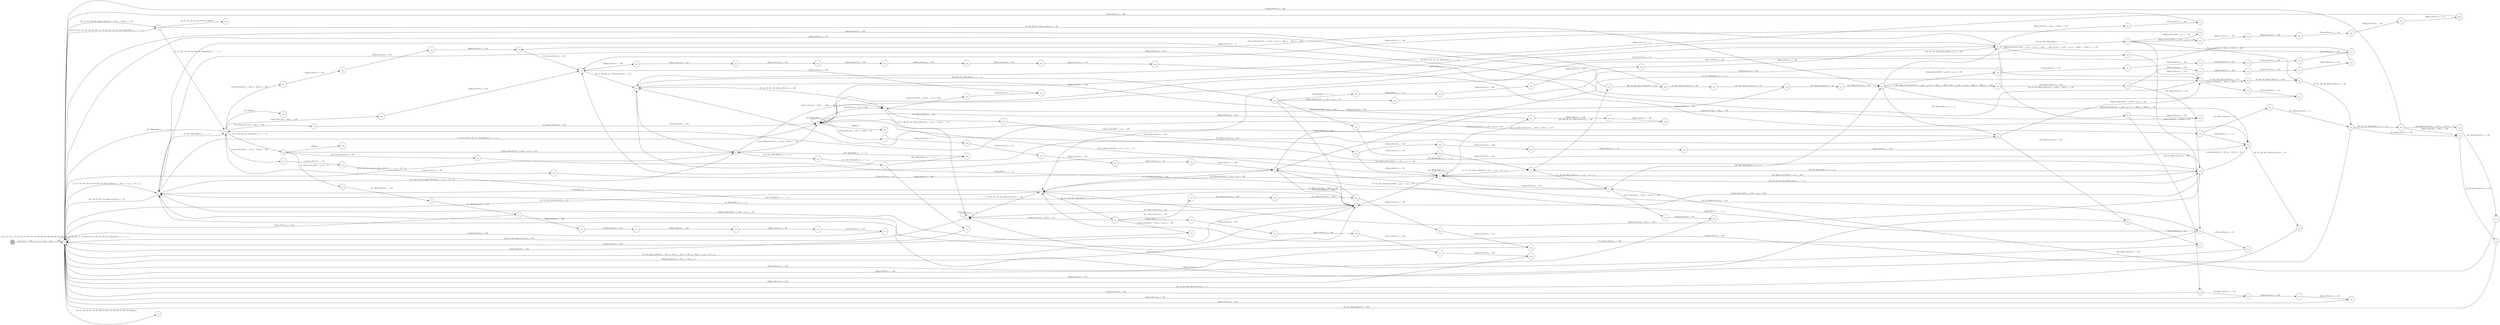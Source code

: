 digraph EFSM{
  graph [rankdir="LR", fontname="Latin Modern Math"];
  node [color="black", fillcolor="white", shape="circle", style="filled", fontname="Latin Modern Math"];
  edge [fontname="Latin Modern Math"];

  s0[fillcolor="gray", label=<s<sub>0</sub>>];
  s1[label=<s<sub>1</sub>>];
  s2[label=<s<sub>2</sub>>];
  s3[label=<s<sub>3</sub>>];
  s4[label=<s<sub>4</sub>>];
  s5[label=<s<sub>5</sub>>];
  s6[label=<s<sub>6</sub>>];
  s7[label=<s<sub>7</sub>>];
  s8[label=<s<sub>8</sub>>];
  s9[label=<s<sub>9</sub>>];
  s10[label=<s<sub>10</sub>>];
  s11[label=<s<sub>11</sub>>];
  s12[label=<s<sub>12</sub>>];
  s16[label=<s<sub>16</sub>>];
  s17[label=<s<sub>17</sub>>];
  s18[label=<s<sub>18</sub>>];
  s19[label=<s<sub>19</sub>>];
  s26[label=<s<sub>26</sub>>];
  s27[label=<s<sub>27</sub>>];
  s28[label=<s<sub>28</sub>>];
  s29[label=<s<sub>29</sub>>];
  s32[label=<s<sub>32</sub>>];
  s42[label=<s<sub>42</sub>>];
  s44[label=<s<sub>44</sub>>];
  s45[label=<s<sub>45</sub>>];
  s46[label=<s<sub>46</sub>>];
  s47[label=<s<sub>47</sub>>];
  s48[label=<s<sub>48</sub>>];
  s49[label=<s<sub>49</sub>>];
  s55[label=<s<sub>55</sub>>];
  s56[label=<s<sub>56</sub>>];
  s60[label=<s<sub>60</sub>>];
  s61[label=<s<sub>61</sub>>];
  s64[label=<s<sub>64</sub>>];
  s67[label=<s<sub>67</sub>>];
  s68[label=<s<sub>68</sub>>];
  s69[label=<s<sub>69</sub>>];
  s70[label=<s<sub>70</sub>>];
  s71[label=<s<sub>71</sub>>];
  s75[label=<s<sub>75</sub>>];
  s76[label=<s<sub>76</sub>>];
  s77[label=<s<sub>77</sub>>];
  s95[label=<s<sub>95</sub>>];
  s96[label=<s<sub>96</sub>>];
  s97[label=<s<sub>97</sub>>];
  s106[label=<s<sub>106</sub>>];
  s107[label=<s<sub>107</sub>>];
  s108[label=<s<sub>108</sub>>];
  s109[label=<s<sub>109</sub>>];
  s110[label=<s<sub>110</sub>>];
  s114[label=<s<sub>114</sub>>];
  s115[label=<s<sub>115</sub>>];
  s116[label=<s<sub>116</sub>>];
  s119[label=<s<sub>119</sub>>];
  s126[label=<s<sub>126</sub>>];
  s151[label=<s<sub>151</sub>>];
  s163[label=<s<sub>163</sub>>];
  s165[label=<s<sub>165</sub>>];
  s166[label=<s<sub>166</sub>>];
  s167[label=<s<sub>167</sub>>];
  s168[label=<s<sub>168</sub>>];
  s169[label=<s<sub>169</sub>>];
  s170[label=<s<sub>170</sub>>];
  s173[label=<s<sub>173</sub>>];
  s184[label=<s<sub>184</sub>>];
  s188[label=<s<sub>188</sub>>];
  s189[label=<s<sub>189</sub>>];
  s190[label=<s<sub>190</sub>>];
  s191[label=<s<sub>191</sub>>];
  s192[label=<s<sub>192</sub>>];
  s199[label=<s<sub>199</sub>>];
  s203[label=<s<sub>203</sub>>];
  s204[label=<s<sub>204</sub>>];
  s205[label=<s<sub>205</sub>>];
  s207[label=<s<sub>207</sub>>];
  s218[label=<s<sub>218</sub>>];
  s231[label=<s<sub>231</sub>>];
  s232[label=<s<sub>232</sub>>];
  s233[label=<s<sub>233</sub>>];
  s245[label=<s<sub>245</sub>>];
  s246[label=<s<sub>246</sub>>];
  s247[label=<s<sub>247</sub>>];
  s248[label=<s<sub>248</sub>>];
  s249[label=<s<sub>249</sub>>];
  s260[label=<s<sub>260</sub>>];
  s277[label=<s<sub>277</sub>>];
  s278[label=<s<sub>278</sub>>];
  s279[label=<s<sub>279</sub>>];
  s282[label=<s<sub>282</sub>>];
  s283[label=<s<sub>283</sub>>];
  s284[label=<s<sub>284</sub>>];
  s285[label=<s<sub>285</sub>>];
  s286[label=<s<sub>286</sub>>];
  s287[label=<s<sub>287</sub>>];
  s288[label=<s<sub>288</sub>>];
  s297[label=<s<sub>297</sub>>];
  s298[label=<s<sub>298</sub>>];
  s299[label=<s<sub>299</sub>>];
  s300[label=<s<sub>300</sub>>];
  s303[label=<s<sub>303</sub>>];
  s314[label=<s<sub>314</sub>>];
  s315[label=<s<sub>315</sub>>];
  s316[label=<s<sub>316</sub>>];
  s322[label=<s<sub>322</sub>>];
  s326[label=<s<sub>326</sub>>];
  s335[label=<s<sub>335</sub>>];
  s336[label=<s<sub>336</sub>>];
  s347[label=<s<sub>347</sub>>];
  s365[label=<s<sub>365</sub>>];
  s370[label=<s<sub>370</sub>>];
  s380[label=<s<sub>380</sub>>];
  s383[label=<s<sub>383</sub>>];
  s389[label=<s<sub>389</sub>>];
  s390[label=<s<sub>390</sub>>];
  s394[label=<s<sub>394</sub>>];
  s395[label=<s<sub>395</sub>>];
  s396[label=<s<sub>396</sub>>];
  s397[label=<s<sub>397</sub>>];
  s398[label=<s<sub>398</sub>>];
  s399[label=<s<sub>399</sub>>];
  s402[label=<s<sub>402</sub>>];
  s415[label=<s<sub>415</sub>>];
  s418[label=<s<sub>418</sub>>];
  s419[label=<s<sub>419</sub>>];
  s421[label=<s<sub>421</sub>>];
  s422[label=<s<sub>422</sub>>];
  s431[label=<s<sub>431</sub>>];
  s432[label=<s<sub>432</sub>>];
  s433[label=<s<sub>433</sub>>];
  s474[label=<s<sub>474</sub>>];
  s475[label=<s<sub>475</sub>>];
  s498[label=<s<sub>498</sub>>];
  s499[label=<s<sub>499</sub>>];
  s510[label=<s<sub>510</sub>>];
  s511[label=<s<sub>511</sub>>];
  s512[label=<s<sub>512</sub>>];
  s513[label=<s<sub>513</sub>>];
  s514[label=<s<sub>514</sub>>];
  s515[label=<s<sub>515</sub>>];
  s518[label=<s<sub>518</sub>>];
  s519[label=<s<sub>519</sub>>];
  s520[label=<s<sub>520</sub>>];
  s521[label=<s<sub>521</sub>>];
  s522[label=<s<sub>522</sub>>];
  s530[label=<s<sub>530</sub>>];
  s531[label=<s<sub>531</sub>>];

  s0->s1[label=<<i> [1]start:2/o<sub>1</sub> := 200, o<sub>2</sub> := 3, o<sub>3</sub> := 0&#91;r<sub>3</sub> := 150, r<sub>2</sub> := 250&#93;</i>>];
  s4->s5[label=<<i> [5]moveEast:0&#91;r<sub>3</sub> &gt; 3&#93;/o<sub>1</sub> := 200</i>>];
  s12->s7[label=<<i> [13, 330]moveEast:0&#91;r<sub>2</sub> &gt; 347&#93;/o<sub>1</sub> := 400</i>>];
  s7->s2[label=<<i> [14]shieldHit:1/o<sub>1</sub> := -1 + i<sub>0</sub></i>>];
  s16->s17[label=<<i> [17]moveWest:0&#91;!(!(448 &gt; r<sub>2</sub>&or;448 &gt; r<sub>2</sub>)&or;!(r<sub>2</sub> &gt; -200&or;r<sub>2</sub> &gt; -200))&#93;/o<sub>1</sub> := 350</i>>];
  s17->s18[label=<<i> [18, 281]moveWest:0/o<sub>1</sub> := 300</i>>];
  s27->s28[label=<<i> [28]moveWest:0&#91;!(!(448 &gt; r<sub>2</sub>&or;448 &gt; r<sub>2</sub>)&or;!(r<sub>2</sub> &gt; -200&or;r<sub>2</sub> &gt; -200))&#93;/o<sub>1</sub> := 100</i>>];
  s10->s7[label=<<i> [40, 85]moveEast:0&#91;!(r<sub>3</sub> &gt; 1&or;r<sub>3</sub> &gt; 1)&#93;/o<sub>1</sub> := 100</i>>];
  s42->s8[label=<<i> [43]shieldHit:1/o<sub>1</sub> := -1 + i<sub>0</sub></i>>];
  s47->s48[label=<<i> [48, 440]moveEast:0/o<sub>1</sub> := 300</i>>];
  s55->s56[label=<<i> [56, 243]moveWest:0&#91;r<sub>3</sub> &gt; 100&#93;/o<sub>1</sub> := 150</i>>];
  s56->s4[label=<<i> [57, 244]moveWest:0/o<sub>1</sub> := 100</i>>];
  s4->s4[label=<<i> [58, 325]shieldHit:1/o<sub>1</sub> := -1 + i<sub>0</sub></i>>];
  s16->s60[label=<<i> [60]moveEast:0&#91;r<sub>3</sub> &gt; 100, r<sub>3</sub> &gt; 100&#93;/o<sub>1</sub> := 150</i>>];
  s60->s61[label=<<i> [61]moveEast:0/o<sub>1</sub> := 200</i>>];
  s61->s1[label=<<i> [62]moveEast:0/o<sub>1</sub> := 250</i>>];
  s9->s55[label=<<i> [66, 311]shieldHit:1/o<sub>1</sub> := -1 + i<sub>0</sub></i>>];
  s67->s68[label=<<i> [68, 131]moveWest:0/o<sub>1</sub> := 200</i>>];
  s68->s69[label=<<i> [69, 132]moveWest:0/o<sub>1</sub> := 150</i>>];
  s69->s70[label=<<i> [70, 537]moveWest:0/o<sub>1</sub> := 100</i>>];
  s70->s71[label=<<i> [71]moveWest:0/o<sub>1</sub> := 50</i>>];
  s71->s2[label=<<i> [72]moveWest:0/o<sub>1</sub> := 0</i>>];
  s67->s75[label=<<i> [75, 103]moveEast:0&#91;327 &gt; r<sub>2</sub>&#93;/o<sub>1</sub> := 50</i>>];
  s75->s76[label=<<i> [76, 104]moveEast:0/o<sub>1</sub> := 100</i>>];
  s76->s77[label=<<i> [77, 105]moveEast:0/o<sub>1</sub> := 150</i>>];
  s77->s1[label=<<i> [78]moveWest:0/o<sub>1</sub> := 100</i>>];
  s4->s10[label=<<i> [39, 84, 452]moveEast:0&#91;!(r<sub>3</sub> &gt; 3&or;r<sub>3</sub> &gt; 3)&#93;/o<sub>1</sub> := 50</i>>];
  s9->s6[label=<<i> [88, 480]moveWest:0/o<sub>1</sub> := 150</i>>];
  s7->s8[label=<<i> [8, 41, 86, 90]moveEast:0/o<sub>1</sub> := 150</i>>];
  s8->s9[label=<<i> [9, 87, 91]moveEast:0/o<sub>1</sub> := 200</i>>];
  s9->s2[label=<<i> [92, 360]alienHit:1/o<sub>1</sub> := 1 + i<sub>0</sub></i>>];
  s2->s4[label=<<i> [15, 38, 83, 93, 211, 382, 413, 451]alienHit:1/o<sub>1</sub> := 1 + i<sub>0</sub></i>>];
  s96->s97[label=<<i> [97, 497]moveEast:0/o<sub>1</sub> := 350</i>>];
  s97->s1[label=<<i> [98]moveWest:0/o<sub>1</sub> := 300</i>>];
  s2->s55[label=<<i> [73, 101, 129]shieldHit:1/o<sub>1</sub> := -1 + i<sub>0</sub></i>>];
  s77->s106[label=<<i> [106]moveEast:0/o<sub>1</sub> := 200</i>>];
  s106->s107[label=<<i> [107]moveEast:0/o<sub>1</sub> := 250</i>>];
  s107->s108[label=<<i> [108]moveEast:0/o<sub>1</sub> := 300</i>>];
  s108->s109[label=<<i> [109]moveEast:0/o<sub>1</sub> := 350</i>>];
  s109->s110[label=<<i> [110]moveEast:0/o<sub>1</sub> := 400</i>>];
  s110->s1[label=<<i> [111]moveWest:0/o<sub>1</sub> := 350</i>>];
  s55->s114[label=<<i> [114]moveWest:0&#91;!(r<sub>3</sub> &gt; 100&or;r<sub>3</sub> &gt; 100)&#93;/o<sub>1</sub> := 300</i>>];
  s114->s115[label=<<i> [115]moveWest:0/o<sub>1</sub> := 250</i>>];
  s115->s116[label=<<i> [116]moveWest:0/o<sub>1</sub> := 200</i>>];
  s116->s8[label=<<i> [117]moveWest:0/o<sub>1</sub> := 150</i>>];
  s8->s42[label=<<i> [42, 118, 253]moveWest:0/o<sub>1</sub> := 100</i>>];
  s42->s119[label=<<i> [119]moveWest:0/o<sub>1</sub> := 50</i>>];
  s119->s2[label=<<i> [120]moveWest:0/o<sub>1</sub> := 0</i>>];
  s1->s9[label=<<i> [65, 124, 256]moveEast:0&#91;r<sub>3</sub> &gt; 100, r<sub>3</sub> &gt; 100, r<sub>3</sub> &gt; 100, r<sub>3</sub> &gt; 100, r<sub>3</sub> &gt; 100&#93;/o<sub>1</sub> := r<sub>2</sub>&#91;r<sub>2</sub> := 50 + r<sub>2</sub>&#93;</i>>];
  s10->s126[label=<<i> [126, 294]moveWest:0&#91;376 &gt; r<sub>2</sub>&#93;/o<sub>1</sub> := 250</i>>];
  s126->s9[label=<<i> [127]moveWest:0&#91;376 &gt; r<sub>2</sub>, 376 &gt; r<sub>2</sub>&#93;/o<sub>1</sub> := 200</i>>];
  s9->s2[label=<<i> [128]moveEast:0&#91;!(326 &gt; r<sub>2</sub>&or;326 &gt; r<sub>2</sub>)&#93;/o<sub>1</sub> := 250</i>>];
  s55->s67[label=<<i> [67, 74, 102, 130, 198, 312]alienHit:1/o<sub>1</sub> := 1 + i<sub>0</sub></i>>];
  s69->s55[label=<<i> [133]moveEast:0&#91;376 &gt; r<sub>2</sub>&#93;/o<sub>1</sub> := 200</i>>];
  s55->s1[label=<<i> [134, 526]shieldHit:1/o<sub>1</sub> := -1 + i<sub>0</sub></i>>];
  s2->s3[label=<<i> [3, 35, 137, 156, 354, 448]moveWest:0/o<sub>1</sub> := r<sub>3</sub>&#91;r<sub>3</sub> := -50 + r<sub>3</sub>&#93;</i>>];
  s12->s10[label=<<i> [143]moveWest:0/o<sub>1</sub> := 350</i>>];
  s10->s10[label=<<i> [144, 200]shieldHit:1/o<sub>1</sub> := -1 + i<sub>0</sub></i>>];
  s126->s18[label=<<i> [146, 470]moveWest:0&#91;!(376 &gt; r<sub>2</sub>&or;376 &gt; r<sub>2</sub>)&#93;/o<sub>1</sub> := 300</i>>];
  s151->s6[label=<<i> [152]moveEast:0&#91;r<sub>2</sub> &gt; 347&#93;/o<sub>1</sub> := 150</i>>];
  s3->s1[label=<<i> [36, 81, 138, 157, 344, 355, 449]moveWest:0/o<sub>1</sub> := r<sub>3</sub>&#91;r<sub>3</sub> := -50 + r<sub>3</sub>&#93;</i>>];
  s55->s163[label=<<i> [163, 446]win:0</i>>];
  s27->s165[label=<<i> [165, 226]moveWest:0&#91;!(!(!(448 &gt; r<sub>2</sub>&or;448 &gt; r<sub>2</sub>)&or;!(r<sub>2</sub> &gt; -200&or;r<sub>2</sub> &gt; -200))&or;!(!(448 &gt; r<sub>2</sub>&or;448 &gt; r<sub>2</sub>)&or;!(r<sub>2</sub> &gt; -200&or;r<sub>2</sub> &gt; -200)))&#93;/o<sub>1</sub> := 350</i>>];
  s165->s166[label=<<i> [166, 227]moveWest:0/o<sub>1</sub> := 300</i>>];
  s166->s167[label=<<i> [167]moveWest:0/o<sub>1</sub> := 250</i>>];
  s167->s168[label=<<i> [168]moveWest:0/o<sub>1</sub> := 200</i>>];
  s168->s169[label=<<i> [169]moveWest:0/o<sub>1</sub> := 150</i>>];
  s169->s170[label=<<i> [170]moveWest:0/o<sub>1</sub> := 100</i>>];
  s170->s4[label=<<i> [171]moveWest:0/o<sub>1</sub> := 50</i>>];
  s173->s42[label=<<i> [174]moveEast:0&#91;r<sub>2</sub> &gt; 347&#93;/o<sub>1</sub> := 100</i>>];
  s6->s6[label=<<i> [176]alienHit:1/o<sub>1</sub> := 1 + i<sub>0</sub></i>>];
  s6->s7[label=<<i> [7, 22, 89, 150, 177, 237, 481]moveWest:0/o<sub>1</sub> := 100</i>>];
  s7->s1[label=<<i> [23, 178, 238, 482]moveWest:0/o<sub>1</sub> := 50</i>>];
  s55->s184[label=<<i> [184]moveEast:0&#91;r<sub>3</sub> &gt; 100&#93;/o<sub>1</sub> := 250</i>>];
  s184->s18[label=<<i> [185]moveEast:0/o<sub>1</sub> := 300</i>>];
  s5->s188[label=<<i> [188, 466]moveEast:0/o<sub>1</sub> := 250</i>>];
  s188->s189[label=<<i> [189, 467]moveEast:0/o<sub>1</sub> := 300</i>>];
  s189->s190[label=<<i> [190]moveWest:0/o<sub>1</sub> := 250</i>>];
  s190->s191[label=<<i> [191]moveWest:0/o<sub>1</sub> := 200</i>>];
  s191->s192[label=<<i> [192]moveWest:0/o<sub>1</sub> := 150</i>>];
  s192->s28[label=<<i> [193]moveWest:0/o<sub>1</sub> := 100</i>>];
  s67->s199[label=<<i> [199]win:0</i>>];
  s126->s19[label=<<i> [202, 295]shieldHit:1/o<sub>1</sub> := -1 + i<sub>0</sub></i>>];
  s203->s204[label=<<i> [204]moveEast:0&#91;376 &gt; r<sub>2</sub>&#93;/o<sub>1</sub> := 350</i>>];
  s204->s205[label=<<i> [205]moveEast:0/o<sub>1</sub> := 400</i>>];
  s205->s11[label=<<i> [206]moveWest:0/o<sub>1</sub> := 350</i>>];
  s11->s207[label=<<i> [207, 259, 429, 461, 504]moveWest:0/o<sub>1</sub> := 300</i>>];
  s207->s1[label=<<i> [208]moveEast:0/o<sub>1</sub> := 350</i>>];
  s173->s46[label=<<i> [214]moveEast:0&#91;!(r<sub>2</sub> &gt; 347&or;r<sub>2</sub> &gt; 347)&#93;/o<sub>1</sub> := 200</i>>];
  s47->s7[label=<<i> [216]moveWest:0/o<sub>1</sub> := 200</i>>];
  s151->s218[label=<<i> [218]moveEast:0&#91;!(r<sub>2</sub> &gt; 347&or;r<sub>2</sub> &gt; 347)&#93;/o<sub>1</sub> := 250</i>>];
  s218->s1[label=<<i> [219]moveEast:0/o<sub>1</sub> := 300</i>>];
  s9->s10[label=<<i> [10, 125, 222, 257]moveEast:0&#91;326 &gt; r<sub>2</sub>&#93;/o<sub>1</sub> := r<sub>2</sub>&#91;r<sub>2</sub> := 50 + r<sub>2</sub>&#93;</i>>];
  s10->s11[label=<<i> [11, 141, 223, 258]moveEast:0&#91;r<sub>3</sub> &gt; 1&#93;/o<sub>1</sub> := r<sub>2</sub>&#91;r<sub>2</sub> := 50 + r<sub>2</sub>&#93;</i>>];
  s11->s12[label=<<i> [12, 142, 224, 329]moveEast:0/o<sub>1</sub> := r<sub>2</sub>&#91;r<sub>2</sub> := 50 + r<sub>2</sub>&#93;</i>>];
  s12->s27[label=<<i> [164, 225, 493]alienHit:1/o<sub>1</sub> := 1 + i<sub>0</sub></i>>];
  s166->s126[label=<<i> [228, 427]moveEast:0/o<sub>1</sub> := 350</i>>];
  s126->s7[label=<<i> [229]moveEast:0&#91;r<sub>2</sub> &gt; 347&#93;/o<sub>1</sub> := 400</i>>];
  s7->s151[label=<<i> [151, 217, 230, 331, 517]alienHit:1/o<sub>1</sub> := 1 + i<sub>0</sub></i>>];
  s151->s231[label=<<i> [231, 332]moveWest:0/o<sub>1</sub> := 350</i>>];
  s231->s232[label=<<i> [232, 333]moveWest:0/o<sub>1</sub> := 300</i>>];
  s232->s233[label=<<i> [233, 334]moveWest:0/o<sub>1</sub> := 250</i>>];
  s233->s19[label=<<i> [234]alienHit:1/o<sub>1</sub> := 1 + i<sub>0</sub></i>>];
  s19->s5[label=<<i> [20, 148, 187, 235, 306, 349]moveWest:0/o<sub>1</sub> := 200</i>>];
  s4->s245[label=<<i> [245]moveWest:0&#91;r<sub>3</sub> &gt; 100, r<sub>3</sub> &gt; 100&#93;/o<sub>1</sub> := 50</i>>];
  s245->s246[label=<<i> [246]moveWest:0/o<sub>1</sub> := 0</i>>];
  s246->s247[label=<<i> [247]moveEast:0/o<sub>1</sub> := 50</i>>];
  s247->s248[label=<<i> [248]moveEast:0/o<sub>1</sub> := 100</i>>];
  s248->s249[label=<<i> [249]moveEast:0/o<sub>1</sub> := 150</i>>];
  s249->s8[label=<<i> [250]moveEast:0/o<sub>1</sub> := 200</i>>];
  s44->s8[label=<<i> [252]moveWest:0&#91;r<sub>3</sub> &gt; 100&#93;/o<sub>1</sub> := 150</i>>];
  s42->s6[label=<<i> [175, 254]moveEast:0/o<sub>1</sub> := 150</i>>];
  s207->s260[label=<<i> [260, 430, 462, 505]moveWest:0/o<sub>1</sub> := 250</i>>];
  s260->s1[label=<<i> [261]moveEast:0/o<sub>1</sub> := 300</i>>];
  s16->s4[label=<<i> [270]shieldHit:1/o<sub>1</sub> := -1 + i<sub>0</sub></i>>];
  s4->s16[label=<<i> [16, 59, 94, 172, 212, 271, 392]alienHit:1/o<sub>1</sub> := 1 + i<sub>0</sub></i>>];
  s96->s1[label=<<i> [274]moveWest:0/o<sub>1</sub> := 250</i>>];
  s55->s277[label=<<i> [277]moveEast:0&#91;!(r<sub>3</sub> &gt; 100&or;r<sub>3</sub> &gt; 100)&#93;/o<sub>1</sub> := 300</i>>];
  s277->s278[label=<<i> [278]moveEast:0/o<sub>1</sub> := 350</i>>];
  s278->s279[label=<<i> [279]moveEast:0/o<sub>1</sub> := 400</i>>];
  s279->s17[label=<<i> [280]moveWest:0/o<sub>1</sub> := 350</i>>];
  s18->s282[label=<<i> [282]moveEast:0/o<sub>1</sub> := 350</i>>];
  s282->s283[label=<<i> [283]moveEast:0/o<sub>1</sub> := 400</i>>];
  s283->s284[label=<<i> [284]moveWest:0/o<sub>1</sub> := 350</i>>];
  s284->s285[label=<<i> [285]moveWest:0/o<sub>1</sub> := 300</i>>];
  s285->s286[label=<<i> [286]moveWest:0/o<sub>1</sub> := 250</i>>];
  s286->s287[label=<<i> [287]moveWest:0/o<sub>1</sub> := 200</i>>];
  s287->s288[label=<<i> [288]moveWest:0/o<sub>1</sub> := 150</i>>];
  s288->s28[label=<<i> [289]moveWest:0/o<sub>1</sub> := 100</i>>];
  s203->s297[label=<<i> [297]shieldHit:1/o<sub>1</sub> := -1 + i<sub>0</sub></i>>];
  s297->s298[label=<<i> [298]alienHit:1/o<sub>1</sub> := 1 + i<sub>0</sub></i>>];
  s298->s299[label=<<i> [299]moveEast:0/o<sub>1</sub> := 300</i>>];
  s299->s300[label=<<i> [300]moveEast:0/o<sub>1</sub> := 350</i>>];
  s300->s16[label=<<i> [301]moveEast:0/o<sub>1</sub> := 400</i>>];
  s173->s303[label=<<i> [303]moveWest:0&#91;376 &gt; r<sub>2</sub>&#93;/o<sub>1</sub> := 350</i>>];
  s303->s18[label=<<i> [304]moveWest:0/o<sub>1</sub> := 300</i>>];
  s18->s19[label=<<i> [19, 147, 186, 305, 471, 477]moveWest:0/o<sub>1</sub> := 250</i>>];
  s5->s6[label=<<i> [6, 21, 149, 236, 307, 350]moveWest:0&#91;!(r<sub>3</sub> &gt; 274&or;r<sub>3</sub> &gt; 274)&#93;/o<sub>1</sub> := 150</i>>];
  s26->s64[label=<<i> [64, 80, 123, 140, 210, 293, 310, 319, 346]lose:0</i>>];
  s67->s3[label=<<i> [313]moveEast:0&#91;!(327 &gt; r<sub>2</sub>&or;327 &gt; r<sub>2</sub>)&#93;/o<sub>1</sub> := 250</i>>];
  s3->s314[label=<<i> [314, 320, 340]shieldHit:1/o<sub>1</sub> := -1 + i<sub>0</sub></i>>];
  s314->s315[label=<<i> [315, 321, 341]alienHit:1/o<sub>1</sub> := 1 + i<sub>0</sub></i>>];
  s315->s316[label=<<i> [316]moveEast:0/o<sub>1</sub> := 300</i>>];
  s316->s1[label=<<i> [317]moveEast:0/o<sub>1</sub> := 350</i>>];
  s315->s322[label=<<i> [322, 342]shieldHit:1/o<sub>1</sub> := -1 + i<sub>0</sub></i>>];
  s322->s3[label=<<i> [323, 343]alienHit:1/o<sub>1</sub> := 1 + i<sub>0</sub></i>>];
  s4->s326[label=<<i> [326]lose:0</i>>];
  s233->s335[label=<<i> [335]moveWest:0/o<sub>1</sub> := 200</i>>];
  s335->s336[label=<<i> [336]moveWest:0/o<sub>1</sub> := 150</i>>];
  s336->s1[label=<<i> [337]moveWest:0/o<sub>1</sub> := 100</i>>];
  s10->s347[label=<<i> [347]moveWest:0&#91;!(376 &gt; r<sub>2</sub>&or;376 &gt; r<sub>2</sub>)&#93;/o<sub>1</sub> := 300</i>>];
  s347->s19[label=<<i> [348]moveWest:0/o<sub>1</sub> := 250</i>>];
  s6->s1[label=<<i> [153, 255, 308, 351]moveEast:0/o<sub>1</sub> := 200</i>>];
  s1->s2[label=<<i> [2, 34, 37, 82, 136, 155, 158, 353, 356, 447, 450]moveWest:0&#91;r<sub>3</sub> &gt; -27&#93;/o<sub>1</sub> := r<sub>3</sub>&#91;r<sub>3</sub> := -50 + r<sub>3</sub>&#93;</i>>];
  s1->s9[label=<<i> [359]moveWest:0&#91;!(r<sub>3</sub> &gt; -27&or;r<sub>3</sub> &gt; -27)&#93;/o<sub>1</sub> := 0</i>>];
  s2->s1[label=<<i> [121, 159, 357, 361, 374, 533]moveEast:0/o<sub>1</sub> := 50</i>>];
  s1->s26[label=<<i> [26, 161, 267, 362, 376, 534]moveEast:0&#91;!(r<sub>3</sub> &gt; 100&or;r<sub>3</sub> &gt; 100)&#93;/o<sub>1</sub> := 100</i>>];
  s26->s27[label=<<i> [27, 268, 363, 377, 535]moveEast:0/o<sub>1</sub> := 150</i>>];
  s16->s365[label=<<i> [365]moveWest:0&#91;!(!(!(448 &gt; r<sub>2</sub>&or;448 &gt; r<sub>2</sub>)&or;!(r<sub>2</sub> &gt; -200&or;r<sub>2</sub> &gt; -200))&or;!(!(448 &gt; r<sub>2</sub>&or;448 &gt; r<sub>2</sub>)&or;!(r<sub>2</sub> &gt; -200&or;r<sub>2</sub> &gt; -200)))&#93;/o<sub>1</sub> := 150</i>>];
  s365->s44[label=<<i> [366]moveWest:0/o<sub>1</sub> := 100</i>>];
  s370->s1[label=<<i> [371]moveWest:0/o<sub>1</sub> := 200</i>>];
  s27->s16[label=<<i> [269, 364, 378, 494]moveEast:0&#91;100 &gt; r<sub>3</sub>&#93;/o<sub>1</sub> := 200</i>>];
  s95->s380[label=<<i> [380]moveWest:0/o<sub>1</sub> := 200</i>>];
  s380->s2[label=<<i> [381]moveWest:0/o<sub>1</sub> := 150</i>>];
  s4->s383[label=<<i> [383, 414, 486]moveWest:0&#91;!(r<sub>3</sub> &gt; 100&or;r<sub>3</sub> &gt; 100)&#93;/o<sub>1</sub> := 100</i>>];
  s383->s28[label=<<i> [384]alienHit:1/o<sub>1</sub> := 1 + i<sub>0</sub></i>>];
  s28->s29[label=<<i> [29, 194, 290, 385, 455]moveWest:0/o<sub>1</sub> := 50</i>>];
  s29->s1[label=<<i> [30, 195, 291, 386, 456]moveWest:0/o<sub>1</sub> := 0</i>>];
  s347->s389[label=<<i> [389]moveEast:0/o<sub>1</sub> := 350</i>>];
  s389->s390[label=<<i> [390]moveEast:0/o<sub>1</sub> := 400</i>>];
  s390->s4[label=<<i> [391]moveWest:0/o<sub>1</sub> := 350</i>>];
  s16->s173[label=<<i> [173, 213, 302, 393]alienHit:1/o<sub>1</sub> := 1 + i<sub>0</sub></i>>];
  s173->s394[label=<<i> [394]moveWest:0&#91;!(376 &gt; r<sub>2</sub>&or;376 &gt; r<sub>2</sub>)&#93;/o<sub>1</sub> := 300</i>>];
  s394->s395[label=<<i> [395]moveWest:0/o<sub>1</sub> := 250</i>>];
  s395->s396[label=<<i> [396]moveWest:0/o<sub>1</sub> := 200</i>>];
  s396->s397[label=<<i> [397]moveWest:0/o<sub>1</sub> := 150</i>>];
  s397->s398[label=<<i> [398]moveWest:0/o<sub>1</sub> := 100</i>>];
  s398->s399[label=<<i> [399]moveWest:0/o<sub>1</sub> := 50</i>>];
  s399->s19[label=<<i> [400]moveWest:0/o<sub>1</sub> := 0</i>>];
  s203->s402[label=<<i> [402]moveEast:0&#91;!(376 &gt; r<sub>2</sub>&or;376 &gt; r<sub>2</sub>)&#93;/o<sub>1</sub> := 50</i>>];
  s402->s44[label=<<i> [403]moveEast:0/o<sub>1</sub> := 100</i>>];
  s44->s45[label=<<i> [45, 367, 404, 437]moveEast:0/o<sub>1</sub> := 150</i>>];
  s45->s46[label=<<i> [46, 368, 405, 438]moveEast:0/o<sub>1</sub> := 200</i>>];
  s47->s370[label=<<i> [370, 407, 417, 489]alienHit:1/o<sub>1</sub> := 1 + i<sub>0</sub></i>>];
  s370->s48[label=<<i> [408]moveEast:0&#91;r<sub>2</sub> &gt; 347&#93;/o<sub>1</sub> := 300</i>>];
  s383->s415[label=<<i> [415, 487]moveWest:0/o<sub>1</sub> := 50</i>>];
  s415->s47[label=<<i> [416, 488]moveWest:0/o<sub>1</sub> := 0</i>>];
  s370->s418[label=<<i> [418, 490]moveEast:0&#91;!(r<sub>2</sub> &gt; 347&or;r<sub>2</sub> &gt; 347)&#93;/o<sub>1</sub> := 50</i>>];
  s418->s419[label=<<i> [419, 491]moveEast:0/o<sub>1</sub> := 100</i>>];
  s419->s12[label=<<i> [420, 492]moveEast:0/o<sub>1</sub> := 150</i>>];
  s12->s421[label=<<i> [421]moveEast:0&#91;!(r<sub>2</sub> &gt; 347&or;r<sub>2</sub> &gt; 347)&#93;/o<sub>1</sub> := 200</i>>];
  s421->s422[label=<<i> [422]moveEast:0/o<sub>1</sub> := 250</i>>];
  s422->s1[label=<<i> [423]moveWest:0/o<sub>1</sub> := 200</i>>];
  s260->s431[label=<<i> [431, 463, 506]moveWest:0/o<sub>1</sub> := 200</i>>];
  s431->s432[label=<<i> [432, 464, 507]moveWest:0/o<sub>1</sub> := 150</i>>];
  s432->s433[label=<<i> [433, 508]moveWest:0/o<sub>1</sub> := 100</i>>];
  s433->s27[label=<<i> [434, 509]moveWest:0/o<sub>1</sub> := 50</i>>];
  s27->s69[label=<<i> [435, 536]alienHit:1/o<sub>1</sub> := 1 + i<sub>0</sub></i>>];
  s69->s44[label=<<i> [436]moveEast:0&#91;!(376 &gt; r<sub>2</sub>&or;376 &gt; r<sub>2</sub>)&#93;/o<sub>1</sub> := 100</i>>];
  s46->s47[label=<<i> [47, 215, 369, 406, 439]moveEast:0/o<sub>1</sub> := 250</i>>];
  s48->s49[label=<<i> [49, 409, 441]moveEast:0/o<sub>1</sub> := 350</i>>];
  s49->s1[label=<<i> [50, 410, 442]moveEast:0/o<sub>1</sub> := 400</i>>];
  s1->s26[label=<<i> [54, 63, 79, 112, 122, 139, 182, 196, 209, 241, 275, 292, 309, 318, 345, 444, 524]shieldHit:1/o<sub>1</sub> := -1 + i<sub>0</sub></i>>];
  s126->s28[label=<<i> [454]moveEast:0&#91;!(r<sub>2</sub> &gt; 347&or;r<sub>2</sub> &gt; 347)&#93;/o<sub>1</sub> := 100</i>>];
  s10->s126[label=<<i> [145, 201, 327, 453, 459, 469]alienHit:1/o<sub>1</sub> := 1 + i<sub>0</sub></i>>];
  s126->s11[label=<<i> [328, 428, 460]alienHit:1/o<sub>1</sub> := 1 + i<sub>0</sub></i>>];
  s432->s5[label=<<i> [465]moveEast:0/o<sub>1</sub> := 200</i>>];
  s189->s10[label=<<i> [468]moveEast:0/o<sub>1</sub> := 350</i>>];
  s19->s3[label=<<i> [472]moveEast:0/o<sub>1</sub> := 300</i>>];
  s3->s5[label=<<i> [473]moveEast:0&#91;r<sub>2</sub> &gt; 347&#93;/o<sub>1</sub> := 350&#91;r<sub>3</sub> := 300&#93;</i>>];
  s5->s474[label=<<i> [474]moveWest:0&#91;r<sub>3</sub> &gt; 274&#93;/o<sub>1</sub> := r<sub>3</sub>&#91;r<sub>3</sub> := 250&#93;</i>>];
  s474->s475[label=<<i> [475]moveWest:0/o<sub>1</sub> := r<sub>3</sub></i>>];
  s475->s18[label=<<i> [476]moveEast:0/o<sub>1</sub> := 300</i>>];
  s19->s203[label=<<i> [203, 296, 401, 478]alienHit:1/o<sub>1</sub> := 1 + i<sub>0</sub></i>>];
  s203->s9[label=<<i> [479]moveWest:0/o<sub>1</sub> := 200</i>>];
  s3->s4[label=<<i> [4, 324, 485]moveEast:0&#91;!(r<sub>2</sub> &gt; 347&or;r<sub>2</sub> &gt; 347)&#93;/o<sub>1</sub> := 150</i>>];
  s16->s95[label=<<i> [95, 272, 379, 495]moveEast:0&#91;!(r<sub>3</sub> &gt; 100&or;r<sub>3</sub> &gt; 100)&#93;/o<sub>1</sub> := 250</i>>];
  s95->s96[label=<<i> [96, 273, 496]moveEast:0/o<sub>1</sub> := 300</i>>];
  s97->s498[label=<<i> [498]moveEast:0/o<sub>1</sub> := 400</i>>];
  s498->s499[label=<<i> [499]moveWest:0/o<sub>1</sub> := 350</i>>];
  s499->s1[label=<<i> [500]moveWest:0/o<sub>1</sub> := 300</i>>];
  s27->s510[label=<<i> [510]moveEast:0&#91;!(100 &gt; r<sub>3</sub>&or;100 &gt; r<sub>3</sub>)&#93;/o<sub>1</sub> := 100</i>>];
  s510->s511[label=<<i> [511]moveEast:0/o<sub>1</sub> := 150</i>>];
  s511->s512[label=<<i> [512]moveEast:0/o<sub>1</sub> := 200</i>>];
  s512->s513[label=<<i> [513]moveEast:0/o<sub>1</sub> := 250</i>>];
  s513->s514[label=<<i> [514]moveEast:0/o<sub>1</sub> := 300</i>>];
  s514->s515[label=<<i> [515]moveEast:0/o<sub>1</sub> := 350</i>>];
  s515->s7[label=<<i> [516]moveEast:0/o<sub>1</sub> := 400</i>>];
  s151->s518[label=<<i> [518]alienHit:1/o<sub>1</sub> := 1 + i<sub>0</sub></i>>];
  s518->s519[label=<<i> [519]moveWest:0/o<sub>1</sub> := 350</i>>];
  s519->s520[label=<<i> [520]moveWest:0/o<sub>1</sub> := 300</i>>];
  s520->s521[label=<<i> [521]moveWest:0/o<sub>1</sub> := 250</i>>];
  s521->s522[label=<<i> [522]moveWest:0/o<sub>1</sub> := 200</i>>];
  s522->s1[label=<<i> [523]moveWest:0/o<sub>1</sub> := 150</i>>];
  s26->s55[label=<<i> [55, 113, 162, 183, 197, 242, 276, 445, 525]alienHit:1/o<sub>1</sub> := 1 + i<sub>0</sub></i>>];
  s1->s1[label=<<i> [24, 25, 31, 33, 51, 52, 99, 135, 154, 160, 179, 181, 220, 239, 262, 263, 264, 266, 338, 352, 358, 372, 375, 387, 411, 424, 425, 443, 457, 483, 501, 502, 527, 539]alienHit:1/o<sub>1</sub> := 1 + i<sub>0</sub></i>>];
  s1->s32[label=<<i> [32, 53, 100, 180, 221, 240, 265, 339, 373, 388, 412, 426, 458, 484, 503, 528, 540]win:0</i>>];
  s8->s44[label=<<i> [44, 251, 529]alienHit:1/o<sub>1</sub> := 1 + i<sub>0</sub></i>>];
  s44->s530[label=<<i> [530]moveWest:0&#91;!(r<sub>3</sub> &gt; 100&or;r<sub>3</sub> &gt; 100)&#93;/o<sub>1</sub> := 100</i>>];
  s530->s531[label=<<i> [531]moveWest:0/o<sub>1</sub> := 50</i>>];
  s531->s2[label=<<i> [532]moveWest:0/o<sub>1</sub> := 0</i>>];
  s70->s1[label=<<i> [538]moveEast:0/o<sub>1</sub> := 150</i>>];
}